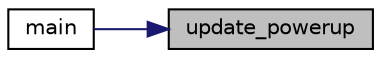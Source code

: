 digraph "update_powerup"
{
 // LATEX_PDF_SIZE
  edge [fontname="Helvetica",fontsize="10",labelfontname="Helvetica",labelfontsize="10"];
  node [fontname="Helvetica",fontsize="10",shape=record];
  rankdir="RL";
  Node1 [label="update_powerup",height=0.2,width=0.4,color="black", fillcolor="grey75", style="filled", fontcolor="black",tooltip="Function that do the actions on the powerup like move it, draw it."];
  Node1 -> Node2 [dir="back",color="midnightblue",fontsize="10",style="solid"];
  Node2 [label="main",height=0.2,width=0.4,color="black", fillcolor="white", style="filled",URL="$main_8c.html#abf9e6b7e6f15df4b525a2e7705ba3089",tooltip="Main function of the project contain the game loop."];
}

